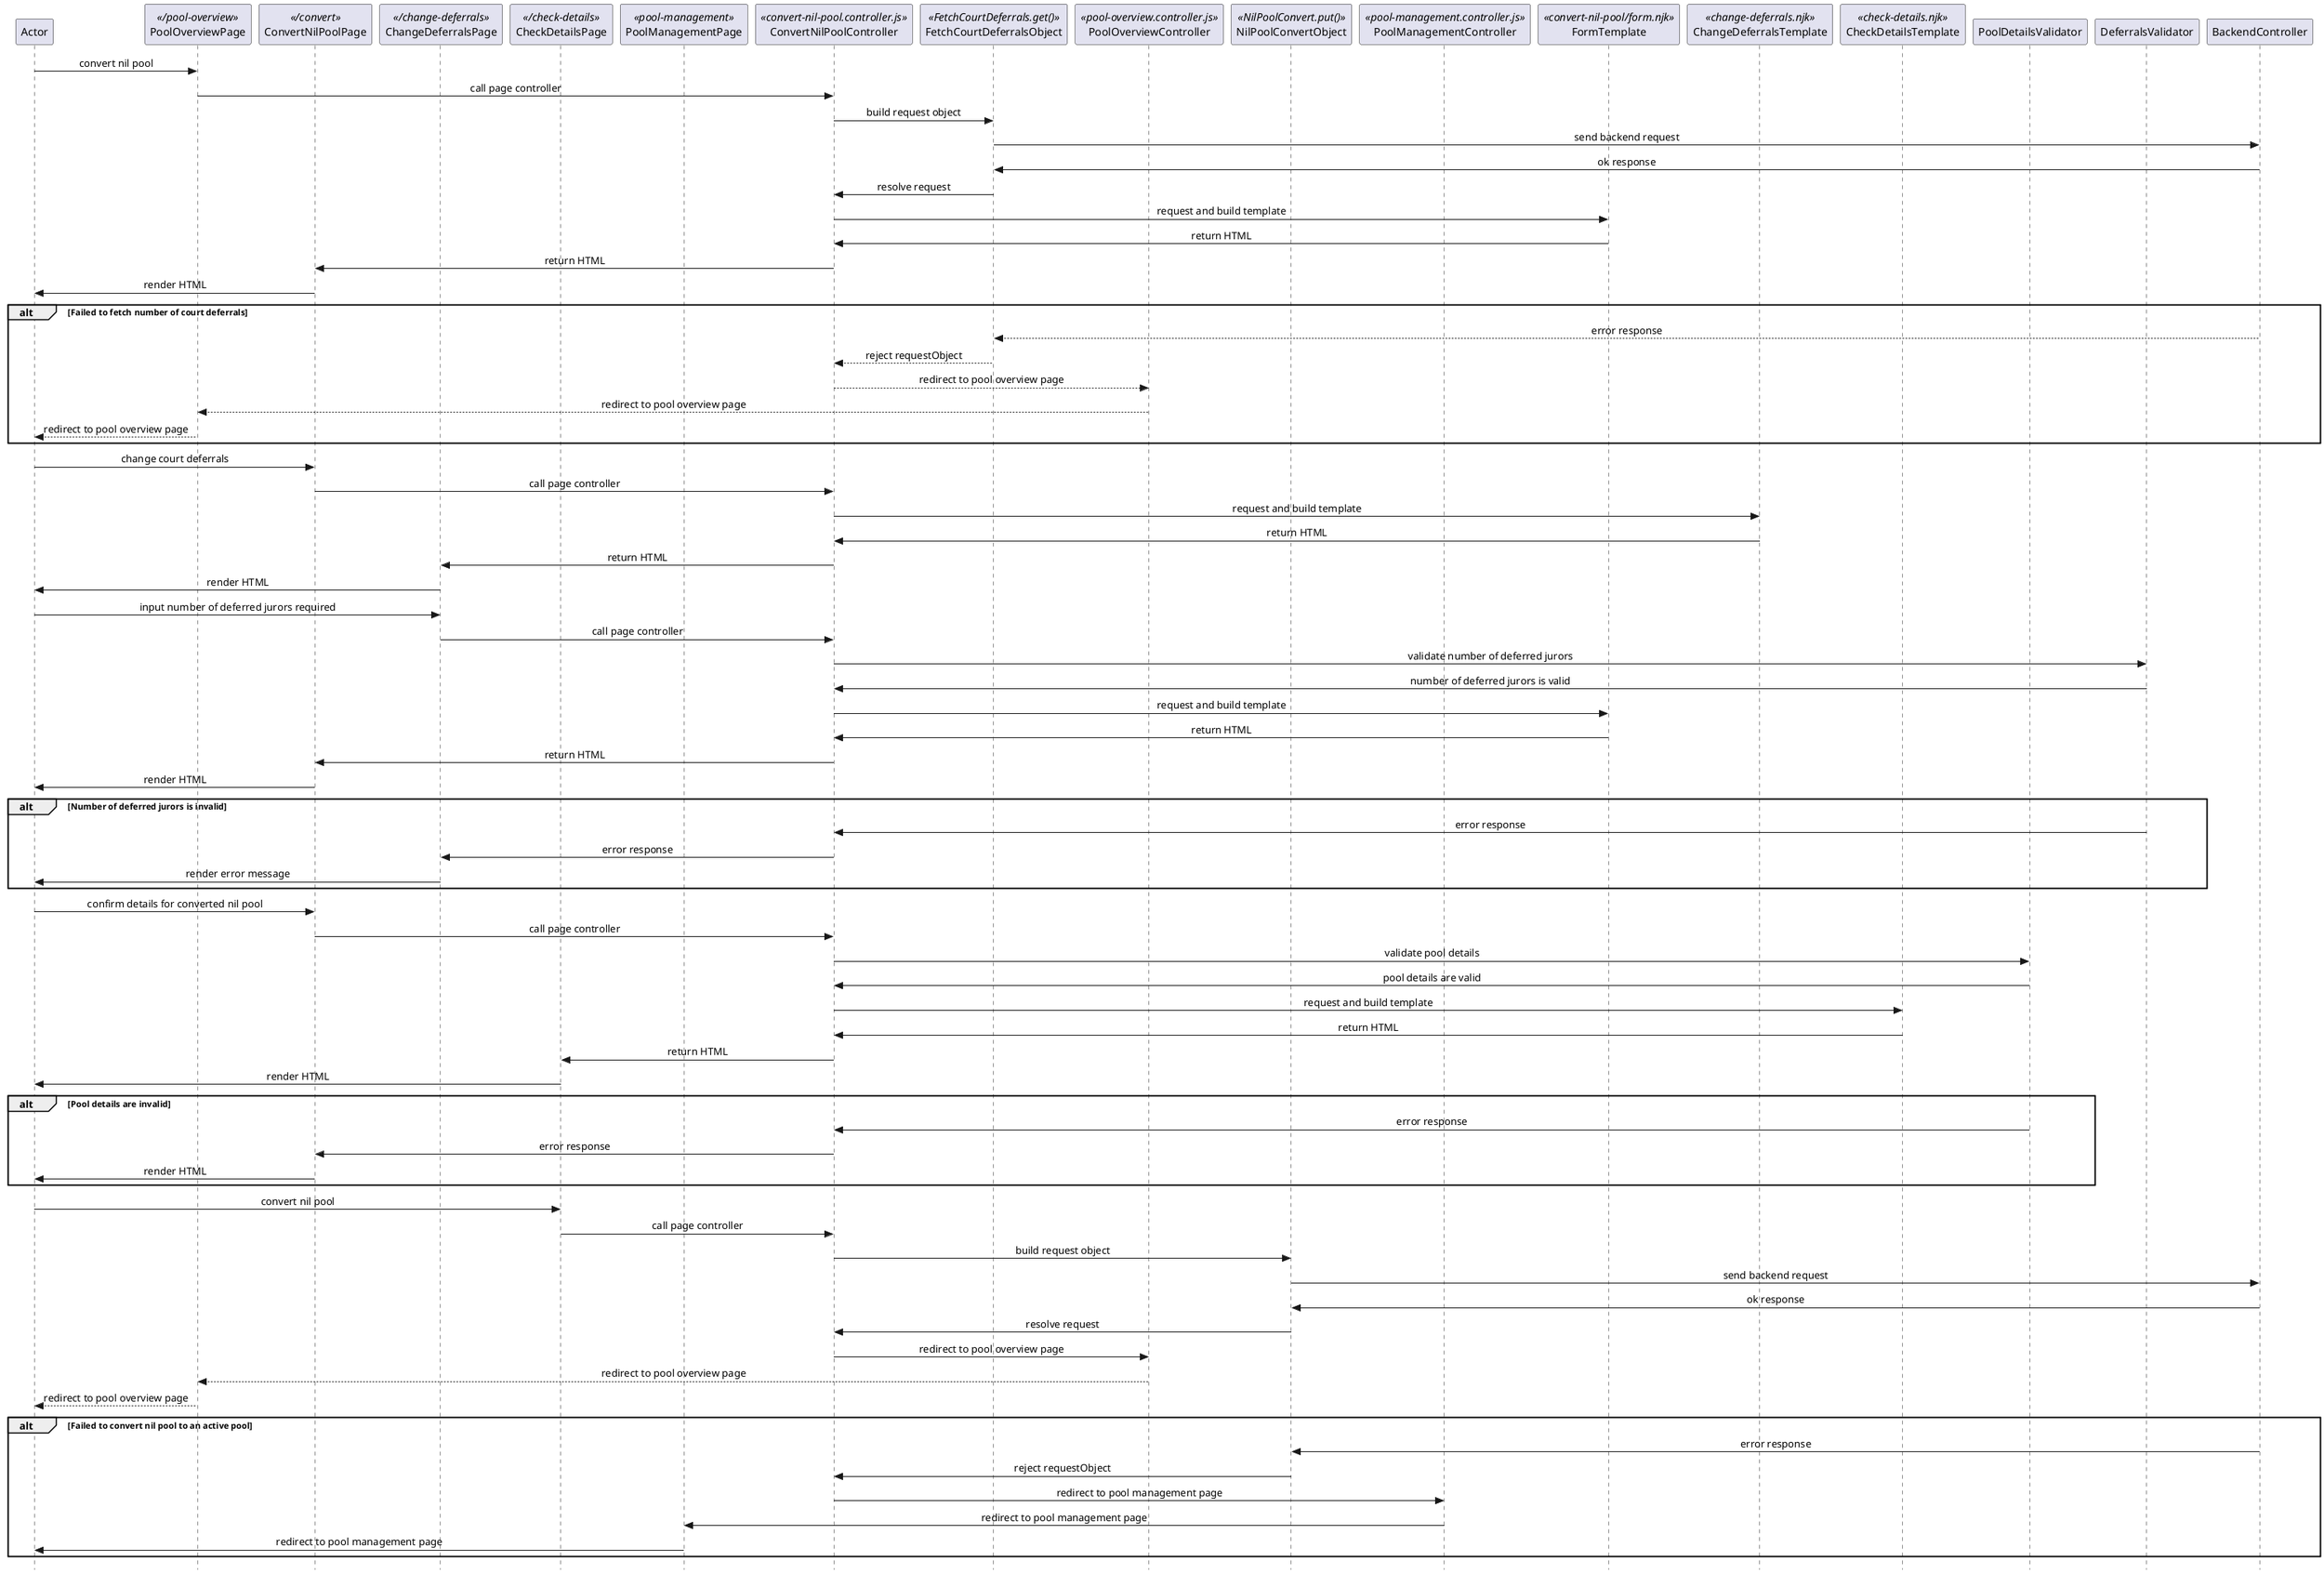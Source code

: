 @startuml convert-nil-pool

skinparam Style strictuml 
skinparam SequenceMessageAlignment center

participant Actor

''' LOCAL ROUTING
participant PoolOverviewPage <</pool-overview>>
participant ConvertNilPoolPage <</convert>>
participant ChangeDeferralsPage <</change-deferrals>>
participant CheckDetailsPage <</check-details>>
participant PoolManagementPage <<pool-management>>

''' CONTROLLER AND REQUEST OBJECTS
participant ConvertNilPoolController <<convert-nil-pool.controller.js>>
participant FetchCourtDeferralsObject <<FetchCourtDeferrals.get()>>
participant PoolOverviewController <<pool-overview.controller.js>>
participant NilPoolConvertObject <<NilPoolConvert.put()>>
participant PoolManagementController <<pool-management.controller.js>>

''' TEMPLATES
participant FormTemplate <<convert-nil-pool/form.njk>>
participant ChangeDeferralsTemplate <<change-deferrals.njk>>
participant CheckDetailsTemplate <<check-details.njk>>

''' FILTERS AND VALIDATORS
participant PoolDetailsValidator
participant DeferralsValidator

''' BACKEND CONTROLLER
participant BackendController



''' JOURNEY FLOW
Actor -> PoolOverviewPage : convert nil pool

PoolOverviewPage -> ConvertNilPoolController : call page controller

ConvertNilPoolController -> FetchCourtDeferralsObject : build request object
FetchCourtDeferralsObject -> BackendController : send backend request
FetchCourtDeferralsObject <- BackendController : ok response
ConvertNilPoolController <- FetchCourtDeferralsObject : resolve request

ConvertNilPoolController -> FormTemplate : request and build template
ConvertNilPoolController <- FormTemplate : return HTML
ConvertNilPoolPage <- ConvertNilPoolController : return HTML
Actor <- ConvertNilPoolPage : render HTML

alt Failed to fetch number of court deferrals
    FetchCourtDeferralsObject <-- BackendController : error response
    ConvertNilPoolController <-- FetchCourtDeferralsObject : reject requestObject
    ConvertNilPoolController --> PoolOverviewController : redirect to pool overview page
    PoolOverviewPage <-- PoolOverviewController : redirect to pool overview page
    Actor <-- PoolOverviewPage : redirect to pool overview page
end

Actor -> ConvertNilPoolPage : change court deferrals

ConvertNilPoolPage -> ConvertNilPoolController : call page controller

ConvertNilPoolController -> ChangeDeferralsTemplate : request and build template
ConvertNilPoolController <- ChangeDeferralsTemplate : return HTML
ChangeDeferralsPage <- ConvertNilPoolController: return HTML
Actor <- ChangeDeferralsPage : render HTML

Actor -> ChangeDeferralsPage : input number of deferred jurors required
ChangeDeferralsPage -> ConvertNilPoolController : call page controller
ConvertNilPoolController -> DeferralsValidator : validate number of deferred jurors
ConvertNilPoolController <- DeferralsValidator : number of deferred jurors is valid

ConvertNilPoolController -> FormTemplate : request and build template
ConvertNilPoolController <- FormTemplate : return HTML
ConvertNilPoolPage <- ConvertNilPoolController : return HTML
Actor <- ConvertNilPoolPage : render HTML

alt Number of deferred jurors is invalid
    ConvertNilPoolController <- DeferralsValidator : error response
    ChangeDeferralsPage <- ConvertNilPoolController : error response
    Actor <- ChangeDeferralsPage : render error message
end

Actor -> ConvertNilPoolPage : confirm details for converted nil pool
ConvertNilPoolPage -> ConvertNilPoolController : call page controller
ConvertNilPoolController -> PoolDetailsValidator : validate pool details
ConvertNilPoolController <- PoolDetailsValidator : pool details are valid

ConvertNilPoolController -> CheckDetailsTemplate : request and build template
ConvertNilPoolController <- CheckDetailsTemplate : return HTML
CheckDetailsPage <- ConvertNilPoolController : return HTML
Actor <- CheckDetailsPage : render HTML

alt Pool details are invalid
    ConvertNilPoolController <- PoolDetailsValidator : error response
    ConvertNilPoolPage <- ConvertNilPoolController : error response
    Actor <- ConvertNilPoolPage : render HTML
end

Actor -> CheckDetailsPage : convert nil pool
CheckDetailsPage -> ConvertNilPoolController : call page controller

ConvertNilPoolController -> NilPoolConvertObject : build request object
NilPoolConvertObject -> BackendController : send backend request
NilPoolConvertObject <- BackendController : ok response
ConvertNilPoolController <- NilPoolConvertObject : resolve request

ConvertNilPoolController -> PoolOverviewController : redirect to pool overview page
PoolOverviewPage <-- PoolOverviewController : redirect to pool overview page
Actor <-- PoolOverviewPage : redirect to pool overview page

alt Failed to convert nil pool to an active pool
    NilPoolConvertObject <- BackendController : error response
    ConvertNilPoolController <- NilPoolConvertObject : reject requestObject
    ConvertNilPoolController -> PoolManagementController : redirect to pool management page
    PoolManagementPage <- PoolManagementController : redirect to pool management page
    Actor <- PoolManagementPage : redirect to pool management page
end

@enduml